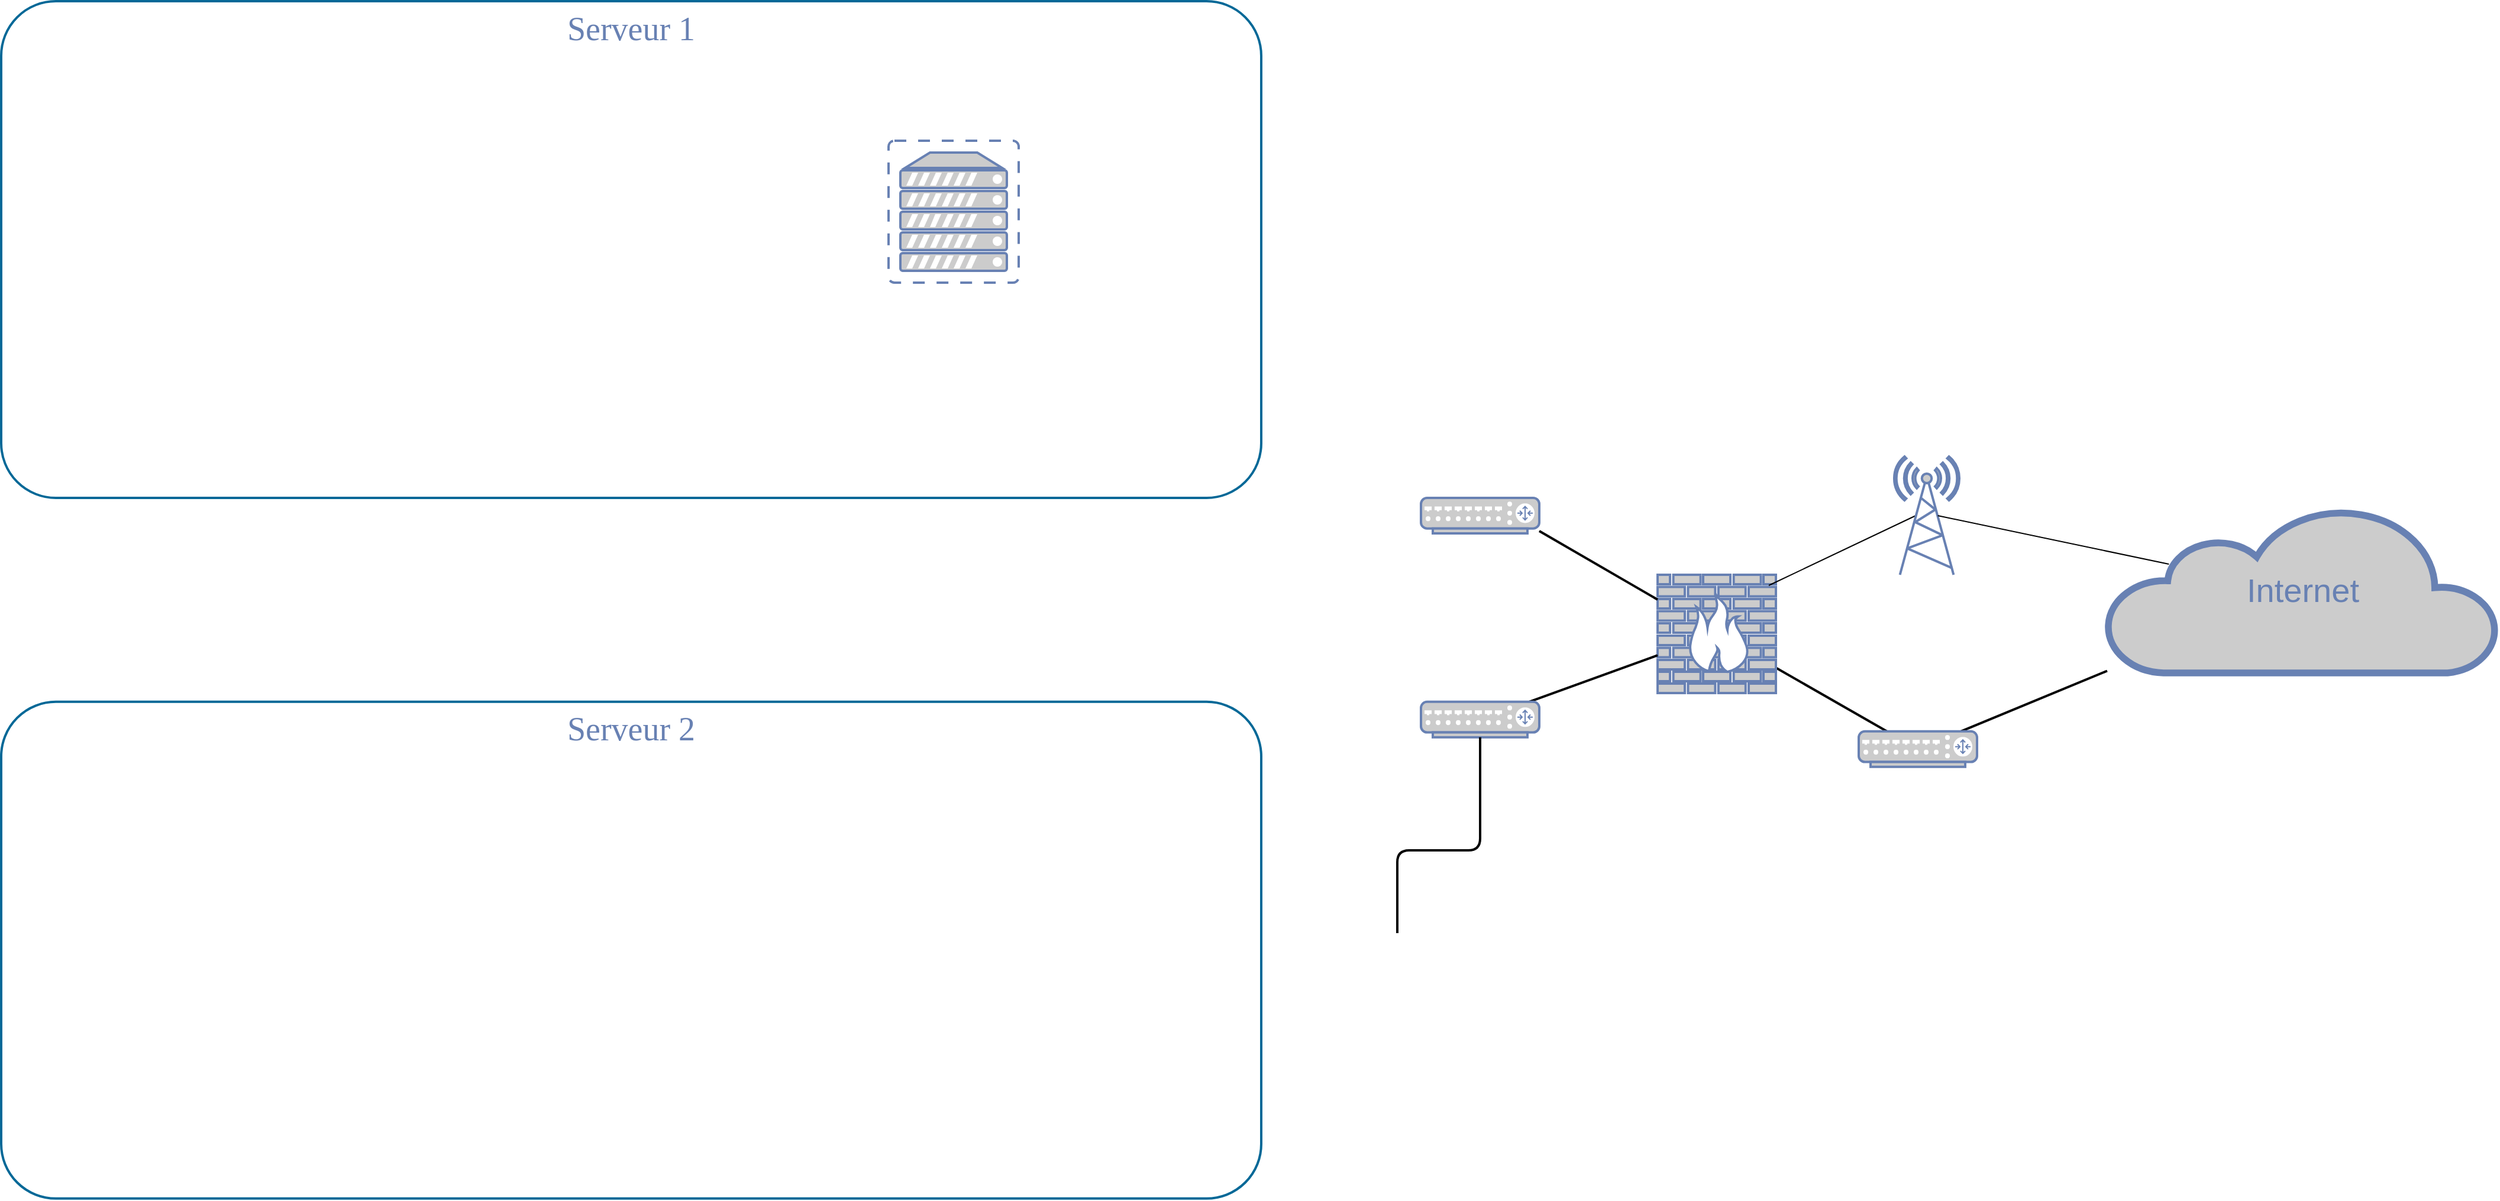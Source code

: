<mxfile version="13.6.5" type="github">
  <diagram name="Page-1" id="bfe91b75-5d2c-26a0-9c1d-138518896778">
    <mxGraphModel dx="2122" dy="1510" grid="1" gridSize="10" guides="1" tooltips="1" connect="1" arrows="1" fold="1" page="1" pageScale="1" pageWidth="1100" pageHeight="850" background="#ffffff" math="0" shadow="0">
      <root>
        <mxCell id="0" />
        <mxCell id="1" parent="0" />
        <mxCell id="7c3789c024ecab99-81" value="Serveur 2" style="rounded=1;whiteSpace=wrap;html=1;shadow=0;comic=0;strokeColor=#036897;strokeWidth=2;fillColor=none;fontFamily=Verdana;fontSize=28;fontColor=#6881B3;align=center;arcSize=11;verticalAlign=top;" parent="1" vertex="1">
          <mxGeometry x="90" y="954.41" width="1065" height="420" as="geometry" />
        </mxCell>
        <mxCell id="7c3789c024ecab99-79" value="Serveur 1" style="rounded=1;whiteSpace=wrap;html=1;shadow=0;comic=0;strokeColor=#036897;strokeWidth=2;fillColor=none;fontFamily=Verdana;fontSize=28;fontColor=#6881B3;align=center;arcSize=11;verticalAlign=top;" parent="1" vertex="1">
          <mxGeometry x="90" y="362" width="1065" height="420" as="geometry" />
        </mxCell>
        <mxCell id="7c3789c024ecab99-55" style="edgeStyle=none;html=1;labelBackgroundColor=none;endArrow=none;endFill=0;strokeWidth=2;fontFamily=Verdana;fontSize=28;fontColor=#6881B3;" parent="1" source="7c3789c024ecab99-8" target="7c3789c024ecab99-54" edge="1">
          <mxGeometry relative="1" as="geometry">
            <mxPoint x="1660" y="837.0" as="targetPoint" />
          </mxGeometry>
        </mxCell>
        <mxCell id="7c3789c024ecab99-8" value="" style="fontColor=#0066CC;verticalAlign=top;verticalLabelPosition=bottom;labelPosition=center;align=center;html=1;fillColor=#CCCCCC;strokeColor=#6881B3;gradientColor=none;gradientDirection=north;strokeWidth=2;shape=mxgraph.networks.firewall;rounded=0;shadow=0;comic=0;" parent="1" vertex="1">
          <mxGeometry x="1490" y="847" width="100" height="100" as="geometry" />
        </mxCell>
        <mxCell id="7c3789c024ecab99-52" style="edgeStyle=none;html=1;labelBackgroundColor=none;endArrow=none;endFill=0;strokeWidth=2;fontFamily=Verdana;fontSize=15;fontColor=#036897;" parent="1" source="7c3789c024ecab99-10" target="7c3789c024ecab99-8" edge="1">
          <mxGeometry relative="1" as="geometry">
            <mxPoint x="1550.0" y="917" as="targetPoint" />
          </mxGeometry>
        </mxCell>
        <mxCell id="7c3789c024ecab99-10" value="" style="fontColor=#0066CC;verticalAlign=top;verticalLabelPosition=bottom;labelPosition=center;align=center;html=1;fillColor=#CCCCCC;strokeColor=#6881B3;gradientColor=none;gradientDirection=north;strokeWidth=2;shape=mxgraph.networks.router;rounded=0;shadow=0;comic=0;" parent="1" vertex="1">
          <mxGeometry x="1290" y="954.41" width="100" height="30" as="geometry" />
        </mxCell>
        <mxCell id="7c3789c024ecab99-51" style="edgeStyle=orthogonalEdgeStyle;html=1;labelBackgroundColor=none;endArrow=none;endFill=0;strokeWidth=2;fontFamily=Verdana;fontSize=15;fontColor=#036897;" parent="1" target="7c3789c024ecab99-10" edge="1">
          <mxGeometry relative="1" as="geometry">
            <mxPoint x="1180" y="430" as="targetPoint" />
            <Array as="points">
              <mxPoint x="1340" y="1080" />
            </Array>
            <mxPoint x="1270" y="1150" as="sourcePoint" />
          </mxGeometry>
        </mxCell>
        <mxCell id="7c3789c024ecab99-53" value="Internet" style="html=1;fillColor=#CCCCCC;strokeColor=#6881B3;gradientColor=none;gradientDirection=north;strokeWidth=2;shape=mxgraph.networks.cloud;fontColor=#6881B3;rounded=0;shadow=0;comic=0;align=center;fontSize=28;" parent="1" vertex="1">
          <mxGeometry x="1870" y="790" width="330" height="140" as="geometry" />
        </mxCell>
        <mxCell id="7c3789c024ecab99-56" style="edgeStyle=none;html=1;labelBackgroundColor=none;endArrow=none;endFill=0;strokeWidth=2;fontFamily=Verdana;fontSize=28;fontColor=#6881B3;" parent="1" source="7c3789c024ecab99-54" target="7c3789c024ecab99-53" edge="1">
          <mxGeometry relative="1" as="geometry" />
        </mxCell>
        <mxCell id="7c3789c024ecab99-54" value="" style="fontColor=#0066CC;verticalAlign=top;verticalLabelPosition=bottom;labelPosition=center;align=center;html=1;fillColor=#CCCCCC;strokeColor=#6881B3;gradientColor=none;gradientDirection=north;strokeWidth=2;shape=mxgraph.networks.router;rounded=0;shadow=0;comic=0;" parent="1" vertex="1">
          <mxGeometry x="1660" y="979.41" width="100" height="30" as="geometry" />
        </mxCell>
        <mxCell id="AFrHU2EzTEkSez1uoTaX-5" value="" style="endArrow=none;html=1;entryX=0.33;entryY=0.5;entryDx=0;entryDy=0;entryPerimeter=0;exitX=0.94;exitY=0.09;exitDx=0;exitDy=0;exitPerimeter=0;" edge="1" parent="1" source="7c3789c024ecab99-8" target="AFrHU2EzTEkSez1uoTaX-6">
          <mxGeometry width="50" height="50" relative="1" as="geometry">
            <mxPoint x="1570" y="815" as="sourcePoint" />
            <mxPoint x="1670" y="800.04" as="targetPoint" />
          </mxGeometry>
        </mxCell>
        <mxCell id="AFrHU2EzTEkSez1uoTaX-6" value="" style="fontColor=#0066CC;verticalAlign=top;verticalLabelPosition=bottom;labelPosition=center;align=center;html=1;outlineConnect=0;fillColor=#CCCCCC;strokeColor=#6881B3;gradientColor=none;gradientDirection=north;strokeWidth=2;shape=mxgraph.networks.radio_tower;" vertex="1" parent="1">
          <mxGeometry x="1690" y="747" width="55" height="100" as="geometry" />
        </mxCell>
        <mxCell id="AFrHU2EzTEkSez1uoTaX-7" value="" style="endArrow=none;html=1;entryX=0.158;entryY=0.343;entryDx=0;entryDy=0;entryPerimeter=0;exitX=0.67;exitY=0.5;exitDx=0;exitDy=0;exitPerimeter=0;" edge="1" parent="1" source="AFrHU2EzTEkSez1uoTaX-6" target="7c3789c024ecab99-53">
          <mxGeometry width="50" height="50" relative="1" as="geometry">
            <mxPoint x="1680" y="630" as="sourcePoint" />
            <mxPoint x="1730" y="580" as="targetPoint" />
          </mxGeometry>
        </mxCell>
        <mxCell id="AFrHU2EzTEkSez1uoTaX-8" value="" style="fontColor=#0066CC;verticalAlign=top;verticalLabelPosition=bottom;labelPosition=center;align=center;html=1;fillColor=#CCCCCC;strokeColor=#6881B3;gradientColor=none;gradientDirection=north;strokeWidth=2;shape=mxgraph.networks.router;rounded=0;shadow=0;comic=0;" vertex="1" parent="1">
          <mxGeometry x="1290" y="782" width="100" height="30" as="geometry" />
        </mxCell>
        <mxCell id="AFrHU2EzTEkSez1uoTaX-9" style="edgeStyle=none;html=1;labelBackgroundColor=none;endArrow=none;endFill=0;strokeWidth=2;fontFamily=Verdana;fontSize=15;fontColor=#036897;exitX=1;exitY=0.933;exitDx=0;exitDy=0;exitPerimeter=0;entryX=0;entryY=0.21;entryDx=0;entryDy=0;entryPerimeter=0;" edge="1" parent="1" source="AFrHU2EzTEkSez1uoTaX-8" target="7c3789c024ecab99-8">
          <mxGeometry relative="1" as="geometry">
            <mxPoint x="1490" y="911.5" as="targetPoint" />
            <mxPoint x="1390" y="940.5" as="sourcePoint" />
          </mxGeometry>
        </mxCell>
        <object label="" id="AFrHU2EzTEkSez1uoTaX-10">
          <mxCell style="fontColor=#0066CC;verticalAlign=top;verticalLabelPosition=bottom;labelPosition=center;align=center;html=1;outlineConnect=0;fillColor=#CCCCCC;strokeColor=#6881B3;gradientColor=none;gradientDirection=north;strokeWidth=2;shape=mxgraph.networks.virtual_server;" vertex="1" parent="1">
            <mxGeometry x="840" y="480" width="110" height="120" as="geometry" />
          </mxCell>
        </object>
      </root>
    </mxGraphModel>
  </diagram>
</mxfile>
